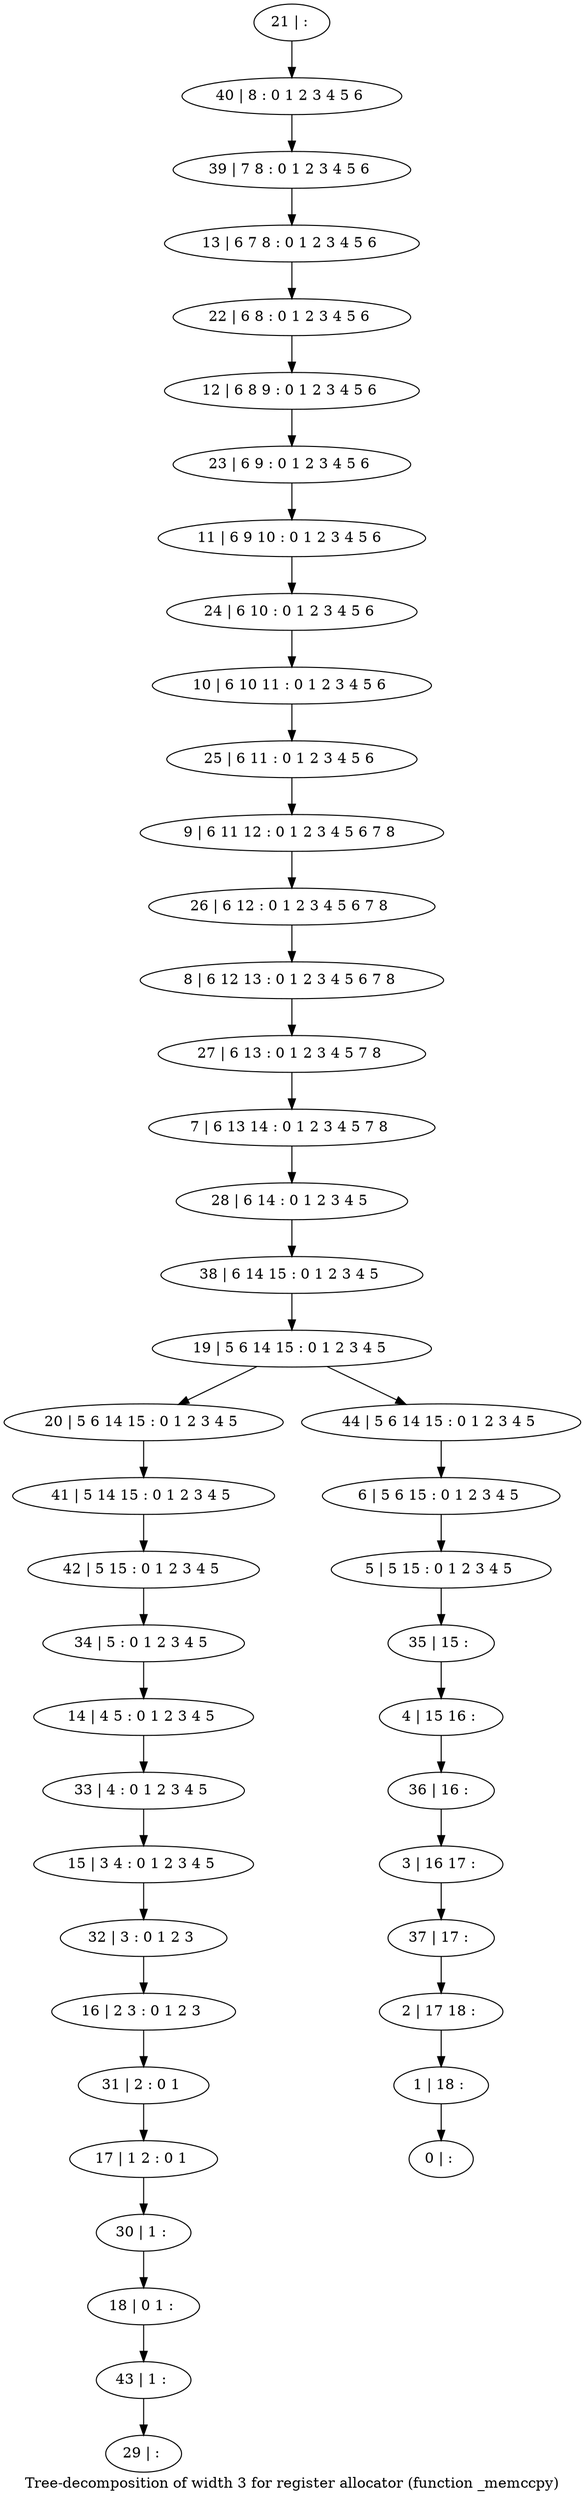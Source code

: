 digraph G {
graph [label="Tree-decomposition of width 3 for register allocator (function _memccpy)"]
0[label="0 | : "];
1[label="1 | 18 : "];
2[label="2 | 17 18 : "];
3[label="3 | 16 17 : "];
4[label="4 | 15 16 : "];
5[label="5 | 5 15 : 0 1 2 3 4 5 "];
6[label="6 | 5 6 15 : 0 1 2 3 4 5 "];
7[label="7 | 6 13 14 : 0 1 2 3 4 5 7 8 "];
8[label="8 | 6 12 13 : 0 1 2 3 4 5 6 7 8 "];
9[label="9 | 6 11 12 : 0 1 2 3 4 5 6 7 8 "];
10[label="10 | 6 10 11 : 0 1 2 3 4 5 6 "];
11[label="11 | 6 9 10 : 0 1 2 3 4 5 6 "];
12[label="12 | 6 8 9 : 0 1 2 3 4 5 6 "];
13[label="13 | 6 7 8 : 0 1 2 3 4 5 6 "];
14[label="14 | 4 5 : 0 1 2 3 4 5 "];
15[label="15 | 3 4 : 0 1 2 3 4 5 "];
16[label="16 | 2 3 : 0 1 2 3 "];
17[label="17 | 1 2 : 0 1 "];
18[label="18 | 0 1 : "];
19[label="19 | 5 6 14 15 : 0 1 2 3 4 5 "];
20[label="20 | 5 6 14 15 : 0 1 2 3 4 5 "];
21[label="21 | : "];
22[label="22 | 6 8 : 0 1 2 3 4 5 6 "];
23[label="23 | 6 9 : 0 1 2 3 4 5 6 "];
24[label="24 | 6 10 : 0 1 2 3 4 5 6 "];
25[label="25 | 6 11 : 0 1 2 3 4 5 6 "];
26[label="26 | 6 12 : 0 1 2 3 4 5 6 7 8 "];
27[label="27 | 6 13 : 0 1 2 3 4 5 7 8 "];
28[label="28 | 6 14 : 0 1 2 3 4 5 "];
29[label="29 | : "];
30[label="30 | 1 : "];
31[label="31 | 2 : 0 1 "];
32[label="32 | 3 : 0 1 2 3 "];
33[label="33 | 4 : 0 1 2 3 4 5 "];
34[label="34 | 5 : 0 1 2 3 4 5 "];
35[label="35 | 15 : "];
36[label="36 | 16 : "];
37[label="37 | 17 : "];
38[label="38 | 6 14 15 : 0 1 2 3 4 5 "];
39[label="39 | 7 8 : 0 1 2 3 4 5 6 "];
40[label="40 | 8 : 0 1 2 3 4 5 6 "];
41[label="41 | 5 14 15 : 0 1 2 3 4 5 "];
42[label="42 | 5 15 : 0 1 2 3 4 5 "];
43[label="43 | 1 : "];
44[label="44 | 5 6 14 15 : 0 1 2 3 4 5 "];
30->18 ;
17->30 ;
31->17 ;
16->31 ;
32->16 ;
15->32 ;
33->15 ;
14->33 ;
34->14 ;
20->41 ;
42->34 ;
41->42 ;
43->29 ;
18->43 ;
21->40 ;
40->39 ;
39->13 ;
13->22 ;
22->12 ;
12->23 ;
23->11 ;
11->24 ;
24->10 ;
10->25 ;
25->9 ;
9->26 ;
26->8 ;
8->27 ;
27->7 ;
7->28 ;
28->38 ;
38->19 ;
6->5 ;
5->35 ;
35->4 ;
4->36 ;
36->3 ;
3->37 ;
37->2 ;
2->1 ;
1->0 ;
44->6 ;
19->20 ;
19->44 ;
}
